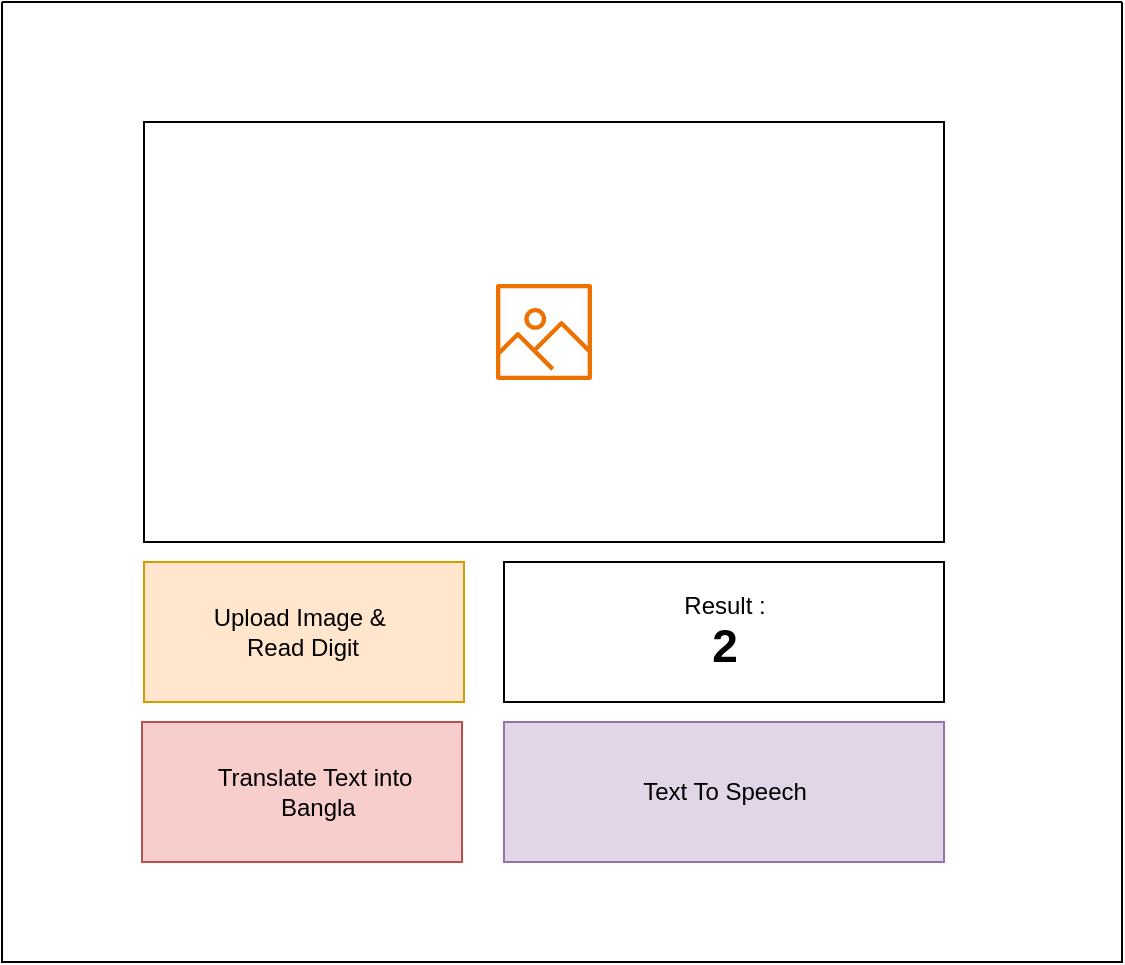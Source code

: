 <mxfile version="21.8.0" type="github">
  <diagram name="Page-1" id="frZnuTy-sbe9E_lo1I7S">
    <mxGraphModel dx="1026" dy="687" grid="1" gridSize="10" guides="1" tooltips="1" connect="1" arrows="1" fold="1" page="1" pageScale="1" pageWidth="827" pageHeight="1169" math="0" shadow="0">
      <root>
        <mxCell id="0" />
        <mxCell id="1" parent="0" />
        <mxCell id="9yZUOv0VDc5TfeG922Bp-1" value="" style="verticalLabelPosition=bottom;verticalAlign=top;html=1;shape=mxgraph.basic.rect;fillColor2=none;strokeWidth=1;size=20;indent=5;" vertex="1" parent="1">
          <mxGeometry x="191" y="140" width="400" height="210" as="geometry" />
        </mxCell>
        <mxCell id="9yZUOv0VDc5TfeG922Bp-2" value="" style="verticalLabelPosition=bottom;verticalAlign=top;html=1;shape=mxgraph.basic.rect;fillColor2=none;strokeWidth=1;size=20;indent=5;fillColor=#ffe6cc;strokeColor=#d79b00;" vertex="1" parent="1">
          <mxGeometry x="191" y="360" width="160" height="70" as="geometry" />
        </mxCell>
        <mxCell id="9yZUOv0VDc5TfeG922Bp-3" value="&lt;div&gt;Upload Image &amp;amp;&amp;nbsp;&lt;/div&gt;&lt;div&gt;Read Digit&lt;/div&gt;" style="text;html=1;align=center;verticalAlign=middle;resizable=0;points=[];autosize=1;strokeColor=none;fillColor=none;" vertex="1" parent="1">
          <mxGeometry x="215" y="375" width="110" height="40" as="geometry" />
        </mxCell>
        <mxCell id="9yZUOv0VDc5TfeG922Bp-4" value="" style="verticalLabelPosition=bottom;verticalAlign=top;html=1;shape=mxgraph.basic.rect;fillColor2=none;strokeWidth=1;size=20;indent=5;" vertex="1" parent="1">
          <mxGeometry x="371" y="360" width="220" height="70" as="geometry" />
        </mxCell>
        <mxCell id="9yZUOv0VDc5TfeG922Bp-5" value="Result : &lt;br&gt;&lt;b&gt;&lt;font style=&quot;font-size: 23px;&quot;&gt;2&lt;/font&gt;&lt;/b&gt;" style="text;html=1;align=center;verticalAlign=middle;resizable=0;points=[];autosize=1;strokeColor=none;fillColor=none;" vertex="1" parent="1">
          <mxGeometry x="451" y="365" width="60" height="60" as="geometry" />
        </mxCell>
        <mxCell id="9yZUOv0VDc5TfeG922Bp-6" value="" style="verticalLabelPosition=bottom;verticalAlign=top;html=1;shape=mxgraph.basic.rect;fillColor2=none;strokeWidth=1;size=20;indent=5;fillColor=#f8cecc;strokeColor=#b85450;" vertex="1" parent="1">
          <mxGeometry x="190" y="440" width="160" height="70" as="geometry" />
        </mxCell>
        <mxCell id="9yZUOv0VDc5TfeG922Bp-7" value="" style="verticalLabelPosition=bottom;verticalAlign=top;html=1;shape=mxgraph.basic.rect;fillColor2=none;strokeWidth=1;size=20;indent=5;fillColor=#e1d5e7;strokeColor=#9673a6;" vertex="1" parent="1">
          <mxGeometry x="371" y="440" width="220" height="70" as="geometry" />
        </mxCell>
        <mxCell id="9yZUOv0VDc5TfeG922Bp-8" value="&lt;div&gt;Translate Text into&lt;/div&gt;&lt;div&gt;&amp;nbsp;Bangla&lt;/div&gt;" style="text;html=1;align=center;verticalAlign=middle;resizable=0;points=[];autosize=1;strokeColor=none;fillColor=none;" vertex="1" parent="1">
          <mxGeometry x="216" y="455" width="120" height="40" as="geometry" />
        </mxCell>
        <mxCell id="9yZUOv0VDc5TfeG922Bp-9" value="Text To Speech" style="text;html=1;align=center;verticalAlign=middle;resizable=0;points=[];autosize=1;strokeColor=none;fillColor=none;" vertex="1" parent="1">
          <mxGeometry x="426" y="460" width="110" height="30" as="geometry" />
        </mxCell>
        <mxCell id="9yZUOv0VDc5TfeG922Bp-10" value="" style="sketch=0;outlineConnect=0;fontColor=#232F3E;gradientColor=none;fillColor=#ED7100;strokeColor=none;dashed=0;verticalLabelPosition=bottom;verticalAlign=top;align=center;html=1;fontSize=12;fontStyle=0;aspect=fixed;pointerEvents=1;shape=mxgraph.aws4.container_registry_image;" vertex="1" parent="1">
          <mxGeometry x="367" y="221" width="48" height="48" as="geometry" />
        </mxCell>
        <mxCell id="9yZUOv0VDc5TfeG922Bp-11" value="" style="swimlane;startSize=0;" vertex="1" parent="1">
          <mxGeometry x="120" y="80" width="560" height="480" as="geometry" />
        </mxCell>
      </root>
    </mxGraphModel>
  </diagram>
</mxfile>
